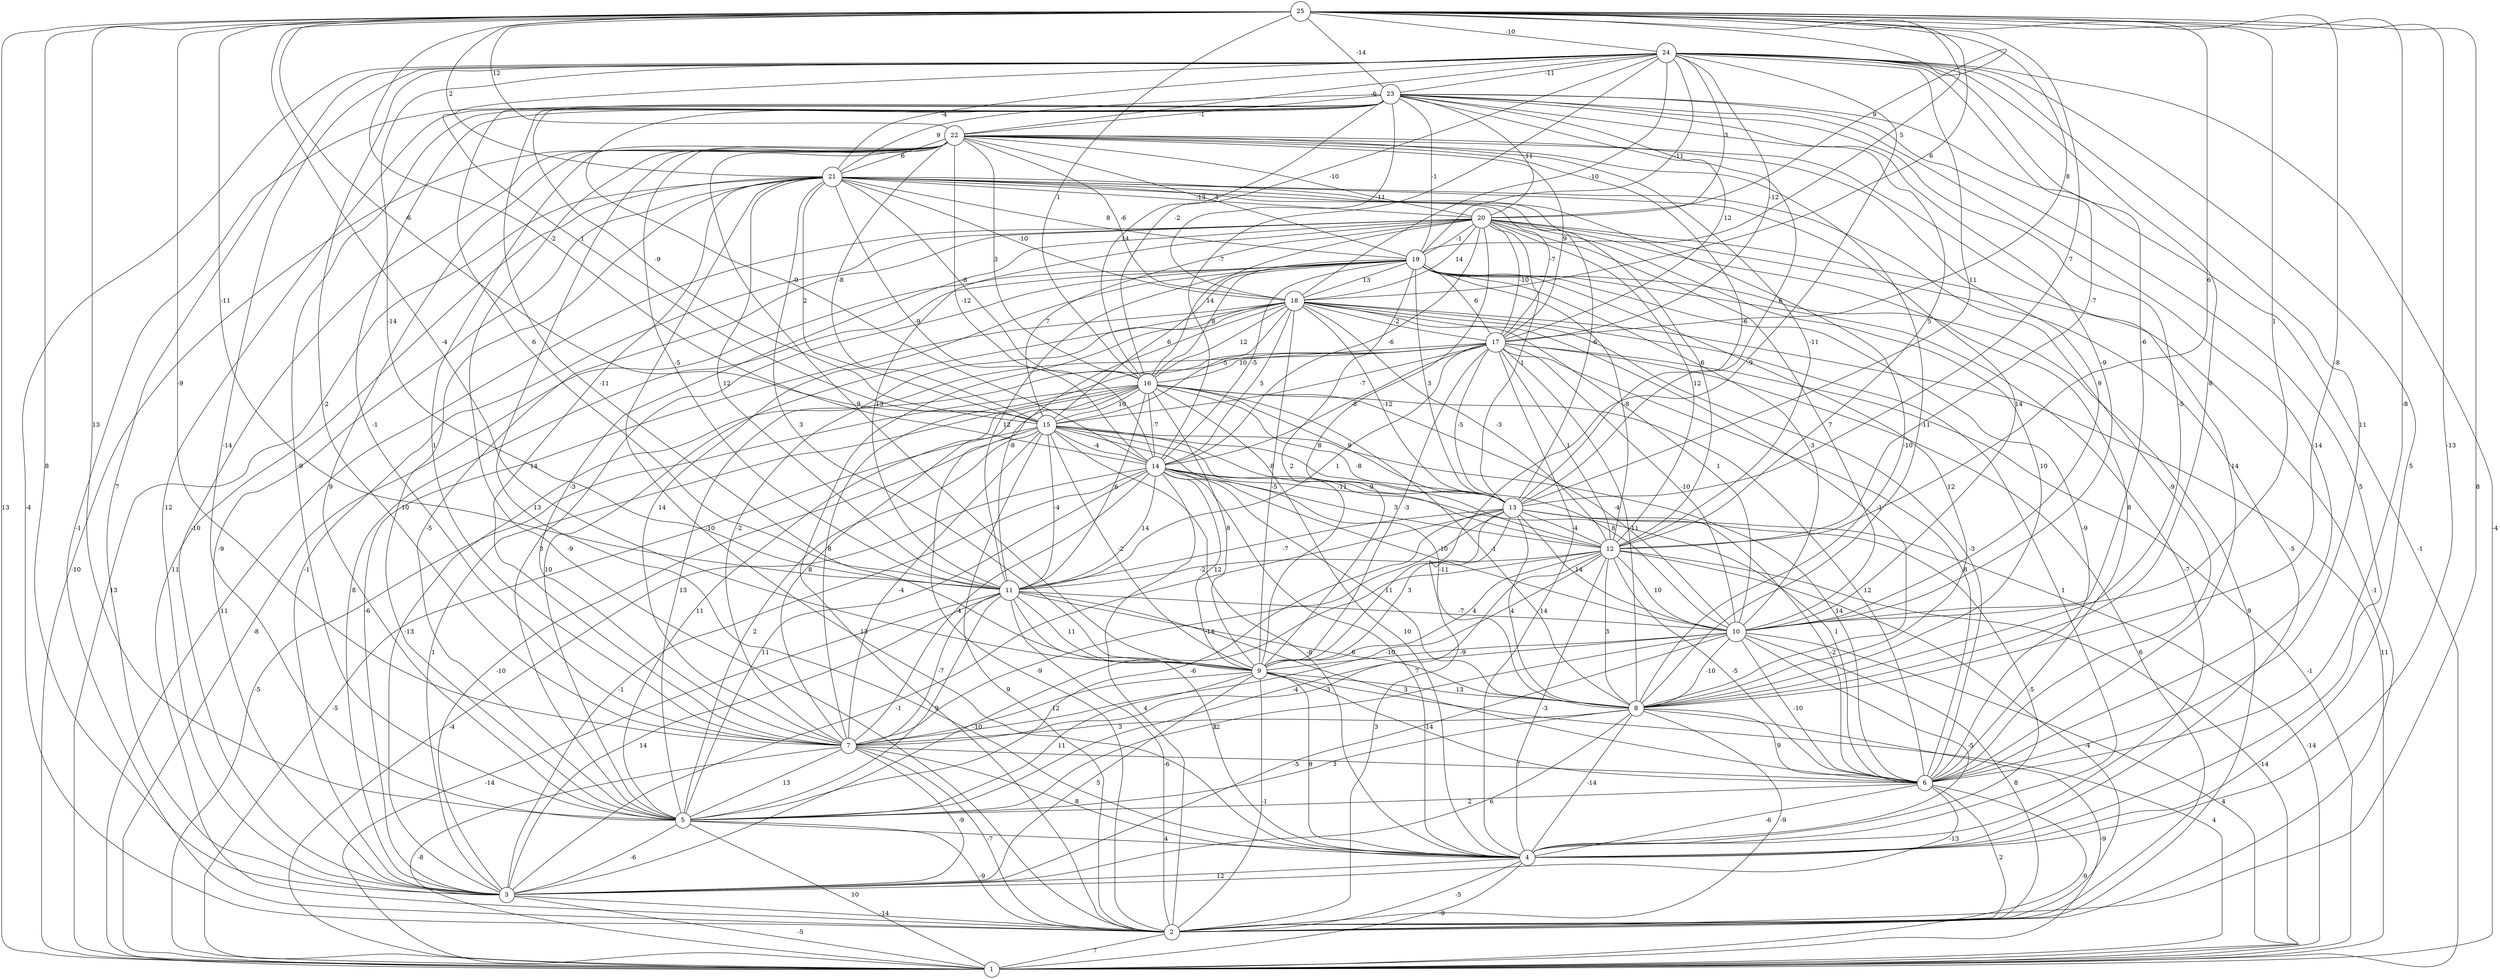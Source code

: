 graph { 
	 fontname="Helvetica,Arial,sans-serif" 
	 node [shape = circle]; 
	 25 -- 1 [label = "13"];
	 25 -- 2 [label = "8"];
	 25 -- 3 [label = "8"];
	 25 -- 4 [label = "-13"];
	 25 -- 5 [label = "13"];
	 25 -- 6 [label = "-8"];
	 25 -- 7 [label = "-9"];
	 25 -- 8 [label = "-8"];
	 25 -- 9 [label = "-4"];
	 25 -- 10 [label = "1"];
	 25 -- 11 [label = "-11"];
	 25 -- 12 [label = "6"];
	 25 -- 13 [label = "7"];
	 25 -- 14 [label = "-2"];
	 25 -- 15 [label = "-6"];
	 25 -- 16 [label = "1"];
	 25 -- 17 [label = "8"];
	 25 -- 18 [label = "6"];
	 25 -- 19 [label = "5"];
	 25 -- 20 [label = "9"];
	 25 -- 21 [label = "2"];
	 25 -- 22 [label = "12"];
	 25 -- 23 [label = "-14"];
	 25 -- 24 [label = "-10"];
	 24 -- 1 [label = "-4"];
	 24 -- 2 [label = "-4"];
	 24 -- 3 [label = "7"];
	 24 -- 4 [label = "5"];
	 24 -- 5 [label = "-14"];
	 24 -- 6 [label = "11"];
	 24 -- 7 [label = "-2"];
	 24 -- 8 [label = "8"];
	 24 -- 9 [label = "-9"];
	 24 -- 10 [label = "-6"];
	 24 -- 11 [label = "-14"];
	 24 -- 12 [label = "-7"];
	 24 -- 13 [label = "11"];
	 24 -- 14 [label = "-7"];
	 24 -- 15 [label = "1"];
	 24 -- 16 [label = "-2"];
	 24 -- 17 [label = "-12"];
	 24 -- 18 [label = "-10"];
	 24 -- 19 [label = "-11"];
	 24 -- 20 [label = "3"];
	 24 -- 21 [label = "-4"];
	 24 -- 22 [label = "-6"];
	 24 -- 23 [label = "-11"];
	 23 -- 1 [label = "-1"];
	 23 -- 2 [label = "-1"];
	 23 -- 3 [label = "12"];
	 23 -- 4 [label = "5"];
	 23 -- 5 [label = "-9"];
	 23 -- 6 [label = "-14"];
	 23 -- 7 [label = "-1"];
	 23 -- 8 [label = "-5"];
	 23 -- 9 [label = "-11"];
	 23 -- 10 [label = "-9"];
	 23 -- 11 [label = "6"];
	 23 -- 12 [label = "5"];
	 23 -- 13 [label = "6"];
	 23 -- 14 [label = "-9"];
	 23 -- 15 [label = "-9"];
	 23 -- 16 [label = "14"];
	 23 -- 17 [label = "12"];
	 23 -- 18 [label = "-11"];
	 23 -- 19 [label = "-1"];
	 23 -- 20 [label = "11"];
	 23 -- 21 [label = "9"];
	 23 -- 22 [label = "-1"];
	 22 -- 1 [label = "-10"];
	 22 -- 2 [label = "-9"];
	 22 -- 3 [label = "-10"];
	 22 -- 4 [label = "13"];
	 22 -- 5 [label = "9"];
	 22 -- 6 [label = "14"];
	 22 -- 7 [label = "1"];
	 22 -- 8 [label = "-11"];
	 22 -- 9 [label = "9"];
	 22 -- 10 [label = "9"];
	 22 -- 11 [label = "-5"];
	 22 -- 12 [label = "-11"];
	 22 -- 13 [label = "-6"];
	 22 -- 14 [label = "-12"];
	 22 -- 15 [label = "-8"];
	 22 -- 16 [label = "3"];
	 22 -- 17 [label = "9"];
	 22 -- 18 [label = "-6"];
	 22 -- 19 [label = "4"];
	 22 -- 20 [label = "-10"];
	 22 -- 21 [label = "6"];
	 21 -- 1 [label = "13"];
	 21 -- 2 [label = "11"];
	 21 -- 3 [label = "-9"];
	 21 -- 4 [label = "-10"];
	 21 -- 5 [label = "10"];
	 21 -- 6 [label = "-9"];
	 21 -- 7 [label = "14"];
	 21 -- 8 [label = "-10"];
	 21 -- 9 [label = "3"];
	 21 -- 10 [label = "14"];
	 21 -- 11 [label = "12"];
	 21 -- 12 [label = "6"];
	 21 -- 13 [label = "-6"];
	 21 -- 14 [label = "-9"];
	 21 -- 15 [label = "2"];
	 21 -- 16 [label = "-8"];
	 21 -- 17 [label = "-7"];
	 21 -- 18 [label = "-10"];
	 21 -- 19 [label = "8"];
	 21 -- 20 [label = "-13"];
	 20 -- 1 [label = "11"];
	 20 -- 2 [label = "-1"];
	 20 -- 3 [label = "-1"];
	 20 -- 4 [label = "-5"];
	 20 -- 5 [label = "-5"];
	 20 -- 6 [label = "8"];
	 20 -- 7 [label = "-3"];
	 20 -- 8 [label = "10"];
	 20 -- 9 [label = "8"];
	 20 -- 10 [label = "7"];
	 20 -- 11 [label = "13"];
	 20 -- 12 [label = "12"];
	 20 -- 13 [label = "-1"];
	 20 -- 14 [label = "-6"];
	 20 -- 15 [label = "7"];
	 20 -- 16 [label = "14"];
	 20 -- 17 [label = "-10"];
	 20 -- 18 [label = "14"];
	 20 -- 19 [label = "-1"];
	 19 -- 1 [label = "-8"];
	 19 -- 2 [label = "9"];
	 19 -- 3 [label = "8"];
	 19 -- 4 [label = "-7"];
	 19 -- 5 [label = "3"];
	 19 -- 6 [label = "-9"];
	 19 -- 7 [label = "14"];
	 19 -- 8 [label = "12"];
	 19 -- 9 [label = "2"];
	 19 -- 10 [label = "-3"];
	 19 -- 11 [label = "12"];
	 19 -- 12 [label = "-8"];
	 19 -- 13 [label = "3"];
	 19 -- 14 [label = "-5"];
	 19 -- 15 [label = "6"];
	 19 -- 16 [label = "8"];
	 19 -- 17 [label = "6"];
	 19 -- 18 [label = "13"];
	 18 -- 1 [label = "11"];
	 18 -- 2 [label = "13"];
	 18 -- 3 [label = "-6"];
	 18 -- 4 [label = "1"];
	 18 -- 5 [label = "10"];
	 18 -- 6 [label = "-3"];
	 18 -- 7 [label = "-2"];
	 18 -- 8 [label = "-1"];
	 18 -- 9 [label = "-5"];
	 18 -- 10 [label = "1"];
	 18 -- 11 [label = "-8"];
	 18 -- 12 [label = "-3"];
	 18 -- 13 [label = "-12"];
	 18 -- 14 [label = "5"];
	 18 -- 15 [label = "-5"];
	 18 -- 16 [label = "12"];
	 18 -- 17 [label = "-2"];
	 17 -- 1 [label = "-1"];
	 17 -- 2 [label = "6"];
	 17 -- 3 [label = "-13"];
	 17 -- 4 [label = "14"];
	 17 -- 5 [label = "13"];
	 17 -- 6 [label = "8"];
	 17 -- 7 [label = "8"];
	 17 -- 8 [label = "-11"];
	 17 -- 9 [label = "-3"];
	 17 -- 10 [label = "-10"];
	 17 -- 11 [label = "1"];
	 17 -- 12 [label = "1"];
	 17 -- 13 [label = "-5"];
	 17 -- 14 [label = "-8"];
	 17 -- 15 [label = "-7"];
	 17 -- 16 [label = "10"];
	 16 -- 1 [label = "-5"];
	 16 -- 2 [label = "-9"];
	 16 -- 3 [label = "1"];
	 16 -- 4 [label = "10"];
	 16 -- 5 [label = "11"];
	 16 -- 6 [label = "12"];
	 16 -- 7 [label = "8"];
	 16 -- 8 [label = "-1"];
	 16 -- 9 [label = "8"];
	 16 -- 10 [label = "-4"];
	 16 -- 11 [label = "6"];
	 16 -- 12 [label = "-8"];
	 16 -- 13 [label = "9"];
	 16 -- 14 [label = "-7"];
	 16 -- 15 [label = "10"];
	 15 -- 1 [label = "-5"];
	 15 -- 2 [label = "9"];
	 15 -- 3 [label = "-10"];
	 15 -- 4 [label = "-8"];
	 15 -- 5 [label = "2"];
	 15 -- 6 [label = "14"];
	 15 -- 7 [label = "-4"];
	 15 -- 8 [label = "-11"];
	 15 -- 9 [label = "-2"];
	 15 -- 10 [label = "8"];
	 15 -- 11 [label = "-4"];
	 15 -- 12 [label = "-11"];
	 15 -- 13 [label = "-8"];
	 15 -- 14 [label = "-4"];
	 14 -- 1 [label = "-4"];
	 14 -- 2 [label = "4"];
	 14 -- 3 [label = "-1"];
	 14 -- 4 [label = "7"];
	 14 -- 5 [label = "11"];
	 14 -- 6 [label = "1"];
	 14 -- 7 [label = "4"];
	 14 -- 8 [label = "11"];
	 14 -- 9 [label = "12"];
	 14 -- 10 [label = "-10"];
	 14 -- 11 [label = "14"];
	 14 -- 12 [label = "3"];
	 14 -- 13 [label = "9"];
	 13 -- 1 [label = "-14"];
	 13 -- 2 [label = "3"];
	 13 -- 3 [label = "-1"];
	 13 -- 4 [label = "-5"];
	 13 -- 5 [label = "-6"];
	 13 -- 6 [label = "-2"];
	 13 -- 7 [label = "-14"];
	 13 -- 8 [label = "4"];
	 13 -- 9 [label = "3"];
	 13 -- 10 [label = "14"];
	 13 -- 11 [label = "-7"];
	 13 -- 12 [label = "-4"];
	 12 -- 1 [label = "-14"];
	 12 -- 2 [label = "-4"];
	 12 -- 3 [label = "-10"];
	 12 -- 4 [label = "-3"];
	 12 -- 5 [label = "-4"];
	 12 -- 6 [label = "-5"];
	 12 -- 7 [label = "-10"];
	 12 -- 8 [label = "3"];
	 12 -- 9 [label = "4"];
	 12 -- 10 [label = "10"];
	 12 -- 11 [label = "-2"];
	 11 -- 1 [label = "-14"];
	 11 -- 2 [label = "-6"];
	 11 -- 3 [label = "14"];
	 11 -- 4 [label = "1"];
	 11 -- 5 [label = "9"];
	 11 -- 6 [label = "3"];
	 11 -- 7 [label = "-7"];
	 11 -- 8 [label = "6"];
	 11 -- 9 [label = "11"];
	 11 -- 10 [label = "-7"];
	 10 -- 1 [label = "4"];
	 10 -- 2 [label = "8"];
	 10 -- 3 [label = "-5"];
	 10 -- 4 [label = "-5"];
	 10 -- 5 [label = "12"];
	 10 -- 6 [label = "-10"];
	 10 -- 7 [label = "-3"];
	 10 -- 8 [label = "-10"];
	 10 -- 9 [label = "-9"];
	 9 -- 1 [label = "4"];
	 9 -- 2 [label = "-1"];
	 9 -- 3 [label = "5"];
	 9 -- 4 [label = "9"];
	 9 -- 5 [label = "11"];
	 9 -- 6 [label = "-14"];
	 9 -- 7 [label = "12"];
	 9 -- 8 [label = "13"];
	 8 -- 1 [label = "-9"];
	 8 -- 2 [label = "-9"];
	 8 -- 3 [label = "6"];
	 8 -- 4 [label = "-14"];
	 8 -- 5 [label = "3"];
	 8 -- 6 [label = "9"];
	 8 -- 7 [label = "3"];
	 7 -- 1 [label = "-8"];
	 7 -- 2 [label = "-7"];
	 7 -- 3 [label = "-9"];
	 7 -- 4 [label = "8"];
	 7 -- 5 [label = "13"];
	 7 -- 6 [label = "7"];
	 6 -- 1 [label = "-9"];
	 6 -- 2 [label = "2"];
	 6 -- 3 [label = "-13"];
	 6 -- 4 [label = "-6"];
	 6 -- 5 [label = "2"];
	 5 -- 1 [label = "10"];
	 5 -- 2 [label = "-9"];
	 5 -- 3 [label = "-6"];
	 5 -- 4 [label = "4"];
	 4 -- 1 [label = "-9"];
	 4 -- 2 [label = "-5"];
	 4 -- 3 [label = "12"];
	 3 -- 1 [label = "-5"];
	 3 -- 2 [label = "-14"];
	 2 -- 1 [label = "7"];
	 1;
	 2;
	 3;
	 4;
	 5;
	 6;
	 7;
	 8;
	 9;
	 10;
	 11;
	 12;
	 13;
	 14;
	 15;
	 16;
	 17;
	 18;
	 19;
	 20;
	 21;
	 22;
	 23;
	 24;
	 25;
}
